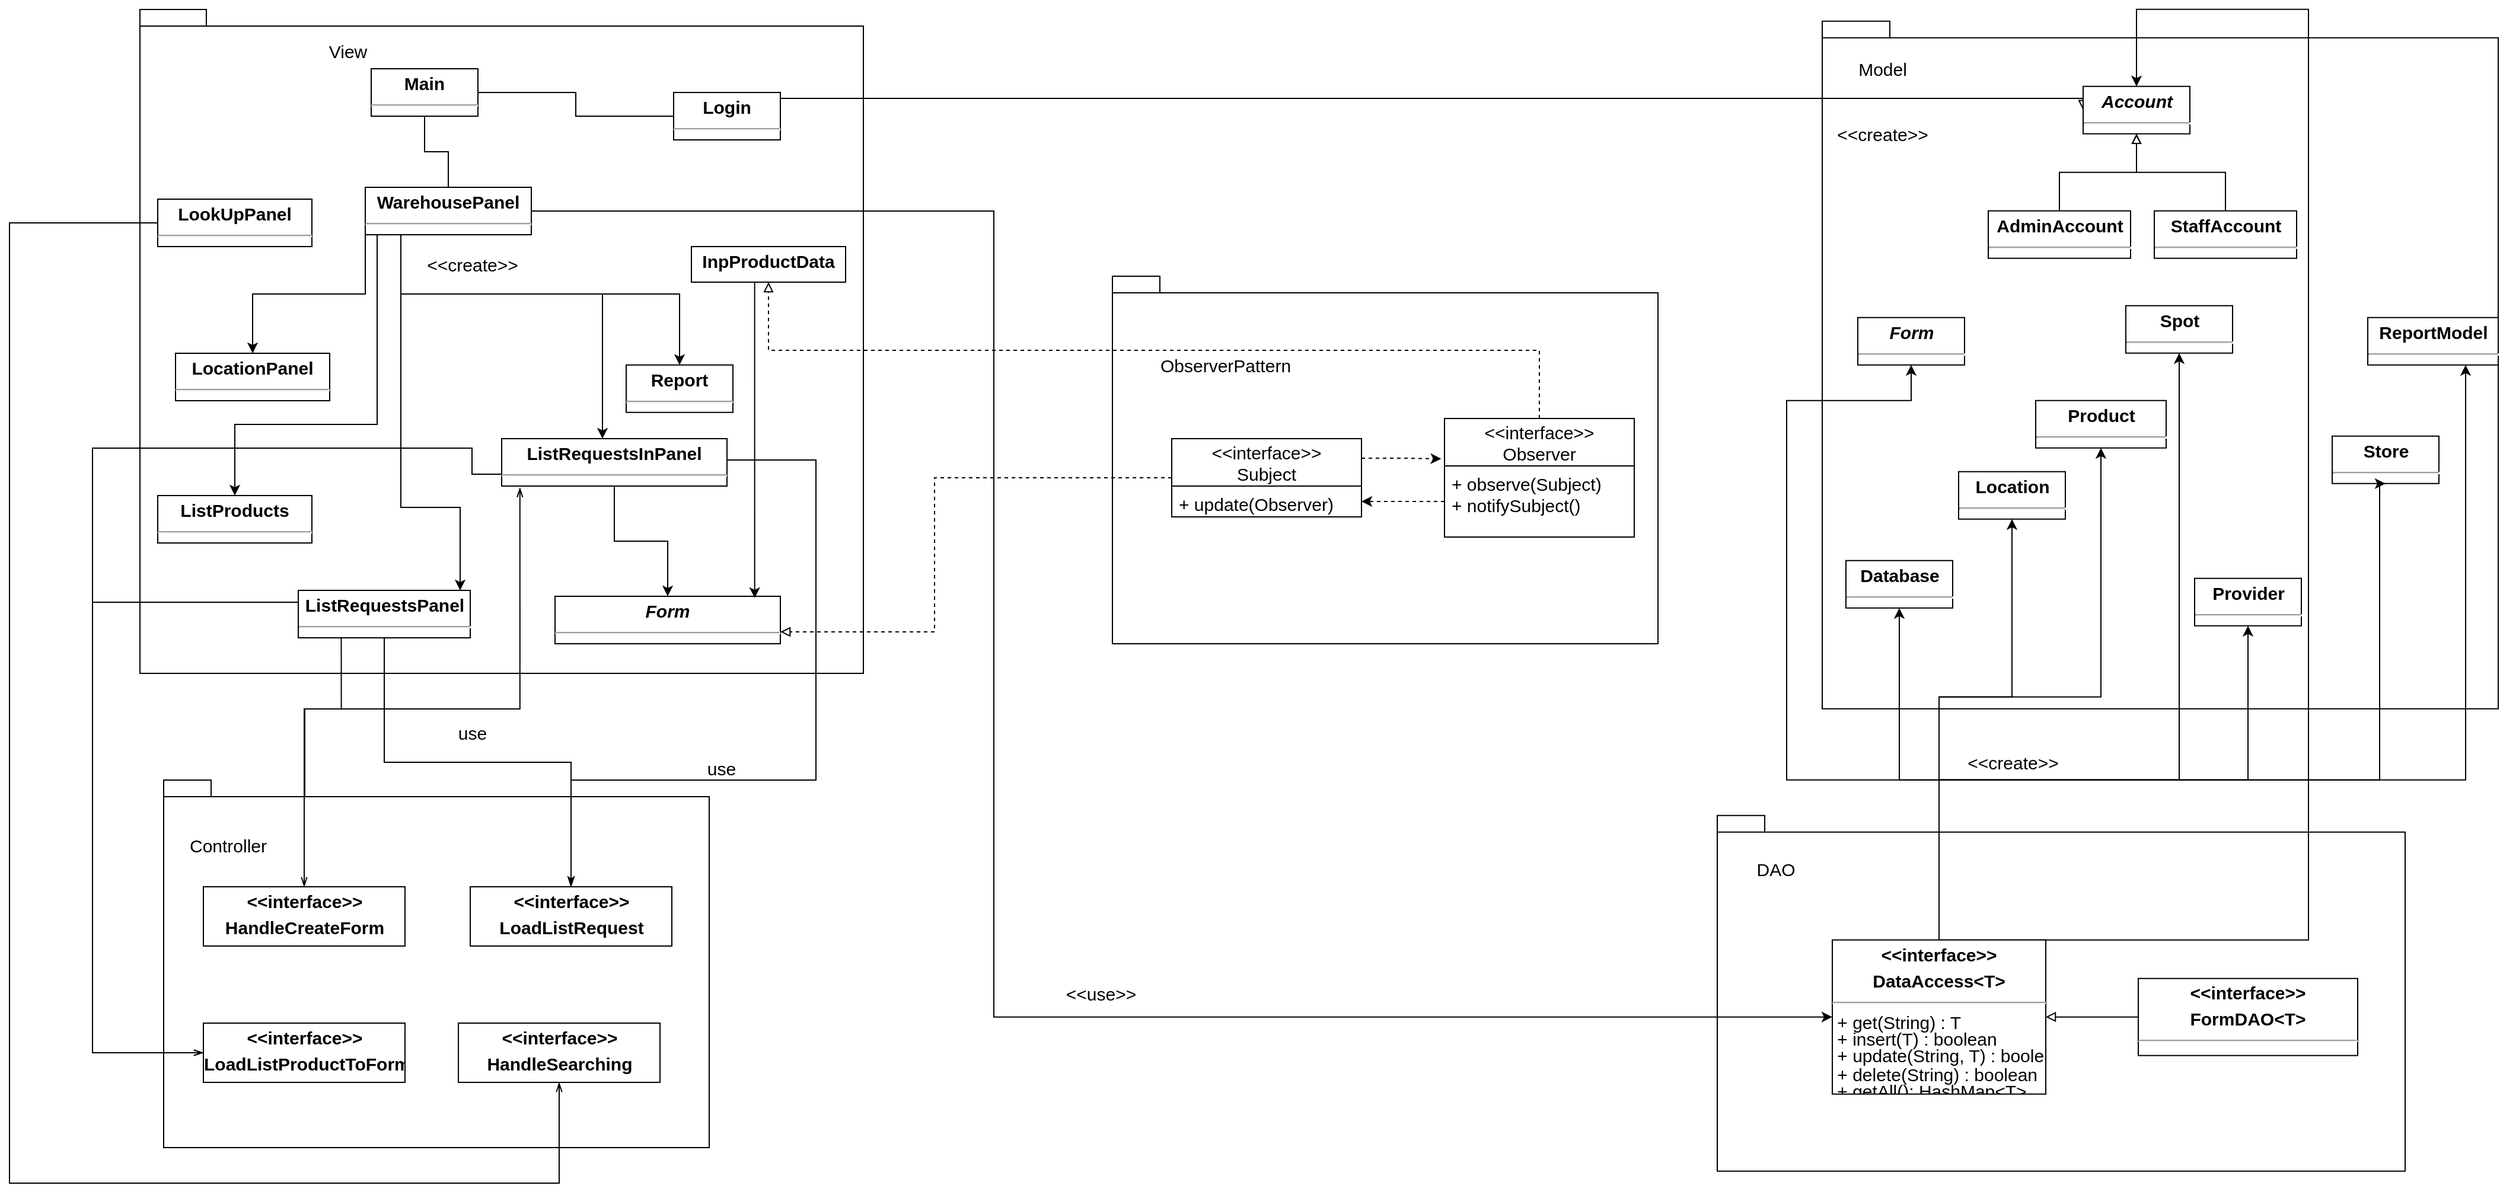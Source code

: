 <mxfile version="20.8.15" type="device"><diagram id="4yh2CBGW9iZ707XemKcv" name="Trang-1"><mxGraphModel dx="1958" dy="1150" grid="1" gridSize="10" guides="1" tooltips="1" connect="1" arrows="1" fold="1" page="1" pageScale="1" pageWidth="827" pageHeight="1169" math="0" shadow="0"><root><mxCell id="0"/><mxCell id="1" parent="0"/><mxCell id="FlN1e5qlENXoqxYJ_iWb-1" value="" style="shape=folder;fontStyle=1;spacingTop=10;tabWidth=40;tabHeight=14;tabPosition=left;html=1;strokeWidth=1;fontSize=15;" parent="1" vertex="1"><mxGeometry x="270" y="130" width="610" height="560" as="geometry"/></mxCell><mxCell id="FlN1e5qlENXoqxYJ_iWb-2" value="View" style="text;html=1;align=center;verticalAlign=middle;resizable=0;points=[];autosize=1;strokeColor=none;fillColor=none;strokeWidth=1;fontSize=15;" parent="1" vertex="1"><mxGeometry x="415" y="150" width="60" height="30" as="geometry"/></mxCell><mxCell id="FlN1e5qlENXoqxYJ_iWb-41" style="edgeStyle=orthogonalEdgeStyle;rounded=0;orthogonalLoop=1;jettySize=auto;html=1;exitX=0.5;exitY=1;exitDx=0;exitDy=0;startArrow=none;startFill=0;endArrow=none;endFill=0;strokeWidth=1;fontSize=15;" parent="1" source="FlN1e5qlENXoqxYJ_iWb-5" target="FlN1e5qlENXoqxYJ_iWb-7" edge="1"><mxGeometry relative="1" as="geometry"/></mxCell><mxCell id="FlN1e5qlENXoqxYJ_iWb-42" style="edgeStyle=orthogonalEdgeStyle;rounded=0;orthogonalLoop=1;jettySize=auto;html=1;exitX=1;exitY=0.5;exitDx=0;exitDy=0;entryX=0;entryY=0.5;entryDx=0;entryDy=0;startArrow=none;startFill=0;endArrow=none;endFill=0;strokeWidth=1;fontSize=15;" parent="1" source="FlN1e5qlENXoqxYJ_iWb-5" target="FlN1e5qlENXoqxYJ_iWb-8" edge="1"><mxGeometry relative="1" as="geometry"/></mxCell><mxCell id="FlN1e5qlENXoqxYJ_iWb-5" value="&lt;p style=&quot;margin: 4px 0px 0px; text-align: center; font-size: 15px;&quot;&gt;&lt;b style=&quot;font-size: 15px;&quot;&gt;Main&lt;/b&gt;&lt;/p&gt;&lt;hr style=&quot;font-size: 15px;&quot;&gt;&lt;div style=&quot;height: 2px; font-size: 15px;&quot;&gt;&lt;/div&gt;" style="verticalAlign=top;align=left;overflow=fill;fontSize=15;fontFamily=Helvetica;html=1;strokeWidth=1;" parent="1" vertex="1"><mxGeometry x="465" y="180" width="90" height="40" as="geometry"/></mxCell><mxCell id="FlN1e5qlENXoqxYJ_iWb-6" value="&lt;p style=&quot;margin: 4px 0px 0px; text-align: center; font-size: 15px;&quot;&gt;&lt;b style=&quot;font-size: 15px;&quot;&gt;Report&lt;/b&gt;&lt;/p&gt;&lt;hr style=&quot;font-size: 15px;&quot;&gt;&lt;div style=&quot;height: 2px; font-size: 15px;&quot;&gt;&lt;/div&gt;" style="verticalAlign=top;align=left;overflow=fill;fontSize=15;fontFamily=Helvetica;html=1;strokeWidth=1;" parent="1" vertex="1"><mxGeometry x="680" y="429.86" width="90" height="40" as="geometry"/></mxCell><mxCell id="FlN1e5qlENXoqxYJ_iWb-45" style="edgeStyle=orthogonalEdgeStyle;rounded=0;orthogonalLoop=1;jettySize=auto;html=1;exitX=0.5;exitY=1;exitDx=0;exitDy=0;startArrow=none;startFill=0;endArrow=classic;endFill=1;strokeWidth=1;fontSize=15;" parent="1" source="FlN1e5qlENXoqxYJ_iWb-7" target="FlN1e5qlENXoqxYJ_iWb-10" edge="1"><mxGeometry relative="1" as="geometry"><Array as="points"><mxPoint x="490" y="320"/><mxPoint x="490" y="550"/><mxPoint x="540" y="550"/></Array></mxGeometry></mxCell><mxCell id="FlN1e5qlENXoqxYJ_iWb-46" style="edgeStyle=orthogonalEdgeStyle;rounded=0;orthogonalLoop=1;jettySize=auto;html=1;exitX=0.5;exitY=1;exitDx=0;exitDy=0;startArrow=none;startFill=0;endArrow=classic;endFill=1;entryX=0.5;entryY=0;entryDx=0;entryDy=0;strokeWidth=1;fontSize=15;" parent="1" source="FlN1e5qlENXoqxYJ_iWb-7" target="FlN1e5qlENXoqxYJ_iWb-44" edge="1"><mxGeometry relative="1" as="geometry"><Array as="points"><mxPoint x="470" y="320"/><mxPoint x="470" y="480"/><mxPoint x="350" y="480"/></Array></mxGeometry></mxCell><mxCell id="FlN1e5qlENXoqxYJ_iWb-47" style="edgeStyle=orthogonalEdgeStyle;rounded=0;orthogonalLoop=1;jettySize=auto;html=1;exitX=0.5;exitY=1;exitDx=0;exitDy=0;entryX=0.5;entryY=0;entryDx=0;entryDy=0;startArrow=none;startFill=0;endArrow=classic;endFill=1;strokeWidth=1;fontSize=15;" parent="1" source="FlN1e5qlENXoqxYJ_iWb-7" target="FlN1e5qlENXoqxYJ_iWb-6" edge="1"><mxGeometry relative="1" as="geometry"><Array as="points"><mxPoint x="490" y="320"/><mxPoint x="490" y="370"/><mxPoint x="725" y="370"/></Array></mxGeometry></mxCell><mxCell id="FlN1e5qlENXoqxYJ_iWb-49" style="edgeStyle=orthogonalEdgeStyle;rounded=0;orthogonalLoop=1;jettySize=auto;html=1;exitX=0.5;exitY=1;exitDx=0;exitDy=0;startArrow=none;startFill=0;endArrow=classic;endFill=1;strokeWidth=1;fontSize=15;" parent="1" source="FlN1e5qlENXoqxYJ_iWb-7" target="FlN1e5qlENXoqxYJ_iWb-9" edge="1"><mxGeometry relative="1" as="geometry"><Array as="points"><mxPoint x="490" y="320"/><mxPoint x="490" y="370"/><mxPoint x="660" y="370"/></Array></mxGeometry></mxCell><mxCell id="DyiAuWQyodKXA52DKs_R-19" style="edgeStyle=orthogonalEdgeStyle;rounded=0;orthogonalLoop=1;jettySize=auto;html=1;exitX=0;exitY=1;exitDx=0;exitDy=0;fontSize=15;" edge="1" parent="1" source="FlN1e5qlENXoqxYJ_iWb-7" target="FlN1e5qlENXoqxYJ_iWb-43"><mxGeometry relative="1" as="geometry"/></mxCell><mxCell id="FlN1e5qlENXoqxYJ_iWb-7" value="&lt;p style=&quot;margin: 4px 0px 0px; text-align: center; font-size: 15px;&quot;&gt;&lt;b style=&quot;font-size: 15px;&quot;&gt;WarehousePanel&lt;/b&gt;&lt;/p&gt;&lt;hr style=&quot;font-size: 15px;&quot;&gt;&lt;div style=&quot;height: 2px; font-size: 15px;&quot;&gt;&lt;/div&gt;" style="verticalAlign=top;align=left;overflow=fill;fontSize=15;fontFamily=Helvetica;html=1;strokeWidth=1;" parent="1" vertex="1"><mxGeometry x="460" y="280" width="140" height="40" as="geometry"/></mxCell><mxCell id="FlN1e5qlENXoqxYJ_iWb-8" value="&lt;p style=&quot;margin: 4px 0px 0px; text-align: center; font-size: 15px;&quot;&gt;&lt;b style=&quot;font-size: 15px;&quot;&gt;Login&lt;/b&gt;&lt;/p&gt;&lt;hr style=&quot;font-size: 15px;&quot;&gt;&lt;div style=&quot;height: 2px; font-size: 15px;&quot;&gt;&lt;/div&gt;" style="verticalAlign=top;align=left;overflow=fill;fontSize=15;fontFamily=Helvetica;html=1;strokeWidth=1;" parent="1" vertex="1"><mxGeometry x="720" y="200" width="90" height="40" as="geometry"/></mxCell><mxCell id="DyiAuWQyodKXA52DKs_R-15" style="edgeStyle=orthogonalEdgeStyle;rounded=0;orthogonalLoop=1;jettySize=auto;html=1;exitX=0.5;exitY=1;exitDx=0;exitDy=0;entryX=0.5;entryY=0;entryDx=0;entryDy=0;fontSize=15;" edge="1" parent="1" source="FlN1e5qlENXoqxYJ_iWb-9" target="DyiAuWQyodKXA52DKs_R-13"><mxGeometry relative="1" as="geometry"/></mxCell><mxCell id="DyiAuWQyodKXA52DKs_R-45" style="edgeStyle=orthogonalEdgeStyle;rounded=0;orthogonalLoop=1;jettySize=auto;html=1;exitX=0.081;exitY=1.033;exitDx=0;exitDy=0;fontSize=15;startArrow=openThin;startFill=0;endArrow=none;endFill=0;exitPerimeter=0;" edge="1" parent="1" source="FlN1e5qlENXoqxYJ_iWb-9" target="FlN1e5qlENXoqxYJ_iWb-95"><mxGeometry relative="1" as="geometry"><Array as="points"><mxPoint x="590" y="720"/><mxPoint x="409" y="720"/></Array></mxGeometry></mxCell><mxCell id="FlN1e5qlENXoqxYJ_iWb-9" value="&lt;p style=&quot;margin: 4px 0px 0px; text-align: center; font-size: 15px;&quot;&gt;&lt;b style=&quot;font-size: 15px;&quot;&gt;ListRequestsInPanel&lt;/b&gt;&lt;/p&gt;&lt;hr style=&quot;font-size: 15px;&quot;&gt;&lt;div style=&quot;height: 2px; font-size: 15px;&quot;&gt;&lt;/div&gt;" style="verticalAlign=top;align=left;overflow=fill;fontSize=15;fontFamily=Helvetica;html=1;strokeWidth=1;" parent="1" vertex="1"><mxGeometry x="575" y="492" width="190" height="40" as="geometry"/></mxCell><mxCell id="FlN1e5qlENXoqxYJ_iWb-10" value="&lt;p style=&quot;margin: 4px 0px 0px; text-align: center; font-size: 15px;&quot;&gt;&lt;b style=&quot;font-size: 15px;&quot;&gt;ListRequestsPanel&lt;/b&gt;&lt;/p&gt;&lt;hr style=&quot;font-size: 15px;&quot;&gt;&lt;div style=&quot;height: 2px; font-size: 15px;&quot;&gt;&lt;/div&gt;" style="verticalAlign=top;align=left;overflow=fill;fontSize=15;fontFamily=Helvetica;html=1;strokeWidth=1;" parent="1" vertex="1"><mxGeometry x="403.5" y="620" width="145" height="40" as="geometry"/></mxCell><mxCell id="FlN1e5qlENXoqxYJ_iWb-11" value="" style="shape=folder;fontStyle=1;spacingTop=10;tabWidth=40;tabHeight=14;tabPosition=left;html=1;strokeWidth=1;fontSize=15;" parent="1" vertex="1"><mxGeometry x="1688.5" y="139.86" width="570" height="580" as="geometry"/></mxCell><mxCell id="FlN1e5qlENXoqxYJ_iWb-12" value="Model" style="text;html=1;align=center;verticalAlign=middle;resizable=0;points=[];autosize=1;strokeColor=none;fillColor=none;strokeWidth=1;fontSize=15;" parent="1" vertex="1"><mxGeometry x="1708.5" y="164.86" width="60" height="30" as="geometry"/></mxCell><mxCell id="FlN1e5qlENXoqxYJ_iWb-93" style="edgeStyle=orthogonalEdgeStyle;rounded=0;orthogonalLoop=1;jettySize=auto;html=1;exitX=0;exitY=0.5;exitDx=0;exitDy=0;fontSize=15;startArrow=block;startFill=0;endArrow=none;endFill=0;strokeWidth=1;" parent="1" source="FlN1e5qlENXoqxYJ_iWb-13" target="FlN1e5qlENXoqxYJ_iWb-8" edge="1"><mxGeometry relative="1" as="geometry"><Array as="points"><mxPoint x="1040" y="205"/><mxPoint x="1040" y="205"/></Array><mxPoint x="1020" y="230" as="targetPoint"/></mxGeometry></mxCell><mxCell id="FlN1e5qlENXoqxYJ_iWb-13" value="&lt;p style=&quot;margin: 4px 0px 0px; text-align: center; font-size: 15px;&quot;&gt;&lt;b style=&quot;font-size: 15px;&quot;&gt;&lt;i style=&quot;font-size: 15px;&quot;&gt;Account&lt;/i&gt;&lt;/b&gt;&lt;/p&gt;&lt;hr style=&quot;font-size: 15px;&quot;&gt;&lt;div style=&quot;height: 2px; font-size: 15px;&quot;&gt;&lt;/div&gt;" style="verticalAlign=top;align=left;overflow=fill;fontSize=15;fontFamily=Helvetica;html=1;strokeWidth=1;" parent="1" vertex="1"><mxGeometry x="1908.5" y="194.86" width="90" height="40" as="geometry"/></mxCell><mxCell id="FlN1e5qlENXoqxYJ_iWb-37" style="edgeStyle=orthogonalEdgeStyle;rounded=0;orthogonalLoop=1;jettySize=auto;html=1;exitX=0.5;exitY=0;exitDx=0;exitDy=0;entryX=0.5;entryY=1;entryDx=0;entryDy=0;startArrow=none;startFill=0;endArrow=block;endFill=0;strokeWidth=1;fontSize=15;" parent="1" source="FlN1e5qlENXoqxYJ_iWb-14" target="FlN1e5qlENXoqxYJ_iWb-13" edge="1"><mxGeometry relative="1" as="geometry"/></mxCell><mxCell id="FlN1e5qlENXoqxYJ_iWb-14" value="&lt;p style=&quot;margin: 4px 0px 0px; text-align: center; font-size: 15px;&quot;&gt;&lt;b style=&quot;font-size: 15px;&quot;&gt;AdminAccount&lt;/b&gt;&lt;/p&gt;&lt;hr style=&quot;font-size: 15px;&quot;&gt;&lt;div style=&quot;height: 2px; font-size: 15px;&quot;&gt;&lt;/div&gt;" style="verticalAlign=top;align=left;overflow=fill;fontSize=15;fontFamily=Helvetica;html=1;strokeWidth=1;" parent="1" vertex="1"><mxGeometry x="1828.5" y="299.86" width="120" height="40" as="geometry"/></mxCell><mxCell id="FlN1e5qlENXoqxYJ_iWb-40" style="edgeStyle=orthogonalEdgeStyle;rounded=0;orthogonalLoop=1;jettySize=auto;html=1;exitX=0.5;exitY=0;exitDx=0;exitDy=0;startArrow=none;startFill=0;endArrow=block;endFill=0;strokeWidth=1;fontSize=15;" parent="1" source="FlN1e5qlENXoqxYJ_iWb-16" target="FlN1e5qlENXoqxYJ_iWb-13" edge="1"><mxGeometry relative="1" as="geometry"/></mxCell><mxCell id="FlN1e5qlENXoqxYJ_iWb-16" value="&lt;p style=&quot;margin: 4px 0px 0px; text-align: center; font-size: 15px;&quot;&gt;&lt;b style=&quot;font-size: 15px;&quot;&gt;StaffAccount&lt;/b&gt;&lt;/p&gt;&lt;hr style=&quot;font-size: 15px;&quot;&gt;&lt;div style=&quot;height: 2px; font-size: 15px;&quot;&gt;&lt;/div&gt;" style="verticalAlign=top;align=left;overflow=fill;fontSize=15;fontFamily=Helvetica;html=1;strokeWidth=1;" parent="1" vertex="1"><mxGeometry x="1968.5" y="299.86" width="120" height="40" as="geometry"/></mxCell><mxCell id="FlN1e5qlENXoqxYJ_iWb-17" value="&lt;p style=&quot;margin: 4px 0px 0px; text-align: center; font-size: 15px;&quot;&gt;&lt;b style=&quot;font-size: 15px;&quot;&gt;&lt;i style=&quot;font-size: 15px;&quot;&gt;Form&lt;/i&gt;&lt;/b&gt;&lt;/p&gt;&lt;hr style=&quot;font-size: 15px;&quot;&gt;&lt;div style=&quot;height: 2px; font-size: 15px;&quot;&gt;&lt;/div&gt;" style="verticalAlign=top;align=left;overflow=fill;fontSize=15;fontFamily=Helvetica;html=1;strokeWidth=1;" parent="1" vertex="1"><mxGeometry x="1718.5" y="389.86" width="90" height="40" as="geometry"/></mxCell><mxCell id="FlN1e5qlENXoqxYJ_iWb-22" value="&lt;p style=&quot;margin: 4px 0px 0px; text-align: center; font-size: 15px;&quot;&gt;&lt;b style=&quot;font-size: 15px;&quot;&gt;Product&lt;/b&gt;&lt;/p&gt;&lt;hr style=&quot;font-size: 15px;&quot;&gt;&lt;div style=&quot;height: 2px; font-size: 15px;&quot;&gt;&lt;/div&gt;" style="verticalAlign=top;align=left;overflow=fill;fontSize=15;fontFamily=Helvetica;html=1;strokeWidth=1;" parent="1" vertex="1"><mxGeometry x="1868.5" y="459.86" width="110" height="40" as="geometry"/></mxCell><mxCell id="FlN1e5qlENXoqxYJ_iWb-23" value="&lt;p style=&quot;margin: 4px 0px 0px; text-align: center; font-size: 15px;&quot;&gt;&lt;b style=&quot;font-size: 15px;&quot;&gt;Spot&lt;/b&gt;&lt;/p&gt;&lt;hr style=&quot;font-size: 15px;&quot;&gt;&lt;div style=&quot;height: 2px; font-size: 15px;&quot;&gt;&lt;/div&gt;" style="verticalAlign=top;align=left;overflow=fill;fontSize=15;fontFamily=Helvetica;html=1;strokeWidth=1;" parent="1" vertex="1"><mxGeometry x="1944.5" y="379.86" width="90" height="40" as="geometry"/></mxCell><mxCell id="FlN1e5qlENXoqxYJ_iWb-26" value="&lt;p style=&quot;margin: 4px 0px 0px; text-align: center; font-size: 15px;&quot;&gt;&lt;b style=&quot;font-size: 15px;&quot;&gt;Location&lt;/b&gt;&lt;/p&gt;&lt;hr style=&quot;font-size: 15px;&quot;&gt;&lt;div style=&quot;height: 2px; font-size: 15px;&quot;&gt;&lt;/div&gt;" style="verticalAlign=top;align=left;overflow=fill;fontSize=15;fontFamily=Helvetica;html=1;strokeWidth=1;" parent="1" vertex="1"><mxGeometry x="1803.5" y="519.86" width="90" height="40" as="geometry"/></mxCell><mxCell id="FlN1e5qlENXoqxYJ_iWb-27" value="&lt;p style=&quot;margin: 4px 0px 0px; text-align: center; font-size: 15px;&quot;&gt;&lt;b style=&quot;font-size: 15px;&quot;&gt;Database&lt;/b&gt;&lt;/p&gt;&lt;hr style=&quot;font-size: 15px;&quot;&gt;&lt;div style=&quot;height: 2px; font-size: 15px;&quot;&gt;&lt;/div&gt;" style="verticalAlign=top;align=left;overflow=fill;fontSize=15;fontFamily=Helvetica;html=1;strokeWidth=1;" parent="1" vertex="1"><mxGeometry x="1708.5" y="594.86" width="90" height="40" as="geometry"/></mxCell><mxCell id="FlN1e5qlENXoqxYJ_iWb-28" value="&lt;p style=&quot;margin: 4px 0px 0px; text-align: center; font-size: 15px;&quot;&gt;&lt;b style=&quot;font-size: 15px;&quot;&gt;Provider&lt;/b&gt;&lt;/p&gt;&lt;hr style=&quot;font-size: 15px;&quot;&gt;&lt;div style=&quot;height: 2px; font-size: 15px;&quot;&gt;&lt;/div&gt;" style="verticalAlign=top;align=left;overflow=fill;fontSize=15;fontFamily=Helvetica;html=1;strokeWidth=1;" parent="1" vertex="1"><mxGeometry x="2002.5" y="609.86" width="90" height="40" as="geometry"/></mxCell><mxCell id="FlN1e5qlENXoqxYJ_iWb-29" value="&lt;p style=&quot;margin: 4px 0px 0px; text-align: center; font-size: 15px;&quot;&gt;&lt;b style=&quot;font-size: 15px;&quot;&gt;ReportModel&lt;/b&gt;&lt;/p&gt;&lt;hr style=&quot;font-size: 15px;&quot;&gt;&lt;div style=&quot;height: 2px; font-size: 15px;&quot;&gt;&lt;/div&gt;" style="verticalAlign=top;align=left;overflow=fill;fontSize=15;fontFamily=Helvetica;html=1;strokeWidth=1;" parent="1" vertex="1"><mxGeometry x="2148.5" y="389.86" width="110" height="40" as="geometry"/></mxCell><mxCell id="FlN1e5qlENXoqxYJ_iWb-30" value="&lt;p style=&quot;margin: 4px 0px 0px; text-align: center; font-size: 15px;&quot;&gt;&lt;b style=&quot;font-size: 15px;&quot;&gt;Store&lt;/b&gt;&lt;/p&gt;&lt;hr style=&quot;font-size: 15px;&quot;&gt;&lt;div style=&quot;height: 2px; font-size: 15px;&quot;&gt;&lt;/div&gt;" style="verticalAlign=top;align=left;overflow=fill;fontSize=15;fontFamily=Helvetica;html=1;strokeWidth=1;" parent="1" vertex="1"><mxGeometry x="2118.5" y="489.86" width="90" height="40" as="geometry"/></mxCell><mxCell id="FlN1e5qlENXoqxYJ_iWb-43" value="&lt;p style=&quot;margin: 4px 0px 0px; text-align: center; font-size: 15px;&quot;&gt;&lt;b style=&quot;font-size: 15px;&quot;&gt;LocationPanel&lt;/b&gt;&lt;/p&gt;&lt;hr style=&quot;font-size: 15px;&quot;&gt;&lt;div style=&quot;height: 2px; font-size: 15px;&quot;&gt;&lt;/div&gt;" style="verticalAlign=top;align=left;overflow=fill;fontSize=15;fontFamily=Helvetica;html=1;strokeWidth=1;" parent="1" vertex="1"><mxGeometry x="300" y="420" width="130" height="40" as="geometry"/></mxCell><mxCell id="FlN1e5qlENXoqxYJ_iWb-51" value="" style="shape=folder;fontStyle=1;spacingTop=10;tabWidth=40;tabHeight=14;tabPosition=left;html=1;strokeWidth=1;fontSize=15;" parent="1" vertex="1"><mxGeometry x="1600" y="809.86" width="580" height="300" as="geometry"/></mxCell><mxCell id="FlN1e5qlENXoqxYJ_iWb-44" value="&lt;p style=&quot;margin: 4px 0px 0px; text-align: center; font-size: 15px;&quot;&gt;&lt;b style=&quot;font-size: 15px;&quot;&gt;ListProducts&lt;/b&gt;&lt;/p&gt;&lt;hr style=&quot;font-size: 15px;&quot;&gt;&lt;div style=&quot;height: 2px; font-size: 15px;&quot;&gt;&lt;/div&gt;" style="verticalAlign=top;align=left;overflow=fill;fontSize=15;fontFamily=Helvetica;html=1;strokeWidth=1;" parent="1" vertex="1"><mxGeometry x="285" y="540" width="130" height="40" as="geometry"/></mxCell><mxCell id="FlN1e5qlENXoqxYJ_iWb-52" value="DAO" style="text;html=1;align=center;verticalAlign=middle;resizable=0;points=[];autosize=1;strokeColor=none;fillColor=none;strokeWidth=1;fontSize=15;" parent="1" vertex="1"><mxGeometry x="1618.5" y="839.86" width="60" height="30" as="geometry"/></mxCell><mxCell id="FlN1e5qlENXoqxYJ_iWb-56" style="edgeStyle=orthogonalEdgeStyle;rounded=0;orthogonalLoop=1;jettySize=auto;html=1;exitX=0.5;exitY=0;exitDx=0;exitDy=0;startArrow=none;startFill=0;endArrow=block;endFill=0;" parent="1" edge="1"><mxGeometry relative="1" as="geometry"><mxPoint x="1405.0" y="230" as="targetPoint"/></mxGeometry></mxCell><mxCell id="DyiAuWQyodKXA52DKs_R-2" style="edgeStyle=orthogonalEdgeStyle;rounded=0;orthogonalLoop=1;jettySize=auto;html=1;exitX=0.5;exitY=0;exitDx=0;exitDy=0;entryX=0.5;entryY=1;entryDx=0;entryDy=0;fontSize=15;" edge="1" parent="1" source="FlN1e5qlENXoqxYJ_iWb-65" target="FlN1e5qlENXoqxYJ_iWb-27"><mxGeometry relative="1" as="geometry"><Array as="points"><mxPoint x="1787.5" y="779.86"/><mxPoint x="1753.5" y="779.86"/></Array></mxGeometry></mxCell><mxCell id="DyiAuWQyodKXA52DKs_R-3" style="edgeStyle=orthogonalEdgeStyle;rounded=0;orthogonalLoop=1;jettySize=auto;html=1;exitX=0.5;exitY=0;exitDx=0;exitDy=0;entryX=0.5;entryY=1;entryDx=0;entryDy=0;fontSize=15;" edge="1" parent="1" source="FlN1e5qlENXoqxYJ_iWb-65" target="FlN1e5qlENXoqxYJ_iWb-28"><mxGeometry relative="1" as="geometry"><Array as="points"><mxPoint x="1787.5" y="779.86"/><mxPoint x="2047.5" y="779.86"/></Array></mxGeometry></mxCell><mxCell id="DyiAuWQyodKXA52DKs_R-4" style="edgeStyle=orthogonalEdgeStyle;rounded=0;orthogonalLoop=1;jettySize=auto;html=1;exitX=0.5;exitY=0;exitDx=0;exitDy=0;entryX=0.5;entryY=1;entryDx=0;entryDy=0;fontSize=15;" edge="1" parent="1" source="FlN1e5qlENXoqxYJ_iWb-65" target="FlN1e5qlENXoqxYJ_iWb-22"><mxGeometry relative="1" as="geometry"><Array as="points"><mxPoint x="1787.5" y="709.86"/><mxPoint x="1923.5" y="709.86"/></Array></mxGeometry></mxCell><mxCell id="DyiAuWQyodKXA52DKs_R-6" style="edgeStyle=orthogonalEdgeStyle;rounded=0;orthogonalLoop=1;jettySize=auto;html=1;exitX=0.5;exitY=0;exitDx=0;exitDy=0;entryX=0.5;entryY=1;entryDx=0;entryDy=0;fontSize=15;" edge="1" parent="1" source="FlN1e5qlENXoqxYJ_iWb-65" target="FlN1e5qlENXoqxYJ_iWb-26"><mxGeometry relative="1" as="geometry"><Array as="points"><mxPoint x="1787.5" y="709.86"/><mxPoint x="1848.5" y="709.86"/></Array></mxGeometry></mxCell><mxCell id="DyiAuWQyodKXA52DKs_R-7" style="edgeStyle=orthogonalEdgeStyle;rounded=0;orthogonalLoop=1;jettySize=auto;html=1;exitX=0.5;exitY=0;exitDx=0;exitDy=0;entryX=0.5;entryY=1;entryDx=0;entryDy=0;fontSize=15;" edge="1" parent="1" source="FlN1e5qlENXoqxYJ_iWb-65" target="FlN1e5qlENXoqxYJ_iWb-17"><mxGeometry relative="1" as="geometry"><Array as="points"><mxPoint x="1787.5" y="779.86"/><mxPoint x="1658.5" y="779.86"/><mxPoint x="1658.5" y="459.86"/><mxPoint x="1763.5" y="459.86"/></Array></mxGeometry></mxCell><mxCell id="DyiAuWQyodKXA52DKs_R-8" style="edgeStyle=orthogonalEdgeStyle;rounded=0;orthogonalLoop=1;jettySize=auto;html=1;exitX=0.5;exitY=0;exitDx=0;exitDy=0;entryX=0.5;entryY=1;entryDx=0;entryDy=0;fontSize=15;" edge="1" parent="1" source="FlN1e5qlENXoqxYJ_iWb-65" target="FlN1e5qlENXoqxYJ_iWb-30"><mxGeometry relative="1" as="geometry"><Array as="points"><mxPoint x="1787.5" y="779.86"/><mxPoint x="2158.5" y="779.86"/><mxPoint x="2158.5" y="529.86"/></Array></mxGeometry></mxCell><mxCell id="DyiAuWQyodKXA52DKs_R-9" style="edgeStyle=orthogonalEdgeStyle;rounded=0;orthogonalLoop=1;jettySize=auto;html=1;exitX=0.5;exitY=0;exitDx=0;exitDy=0;entryX=0.5;entryY=1;entryDx=0;entryDy=0;fontSize=15;" edge="1" parent="1" source="FlN1e5qlENXoqxYJ_iWb-65" target="FlN1e5qlENXoqxYJ_iWb-23"><mxGeometry relative="1" as="geometry"><Array as="points"><mxPoint x="1787.5" y="779.86"/><mxPoint x="1989.5" y="779.86"/></Array></mxGeometry></mxCell><mxCell id="DyiAuWQyodKXA52DKs_R-10" style="edgeStyle=orthogonalEdgeStyle;rounded=0;orthogonalLoop=1;jettySize=auto;html=1;exitX=0.5;exitY=0;exitDx=0;exitDy=0;entryX=0.75;entryY=1;entryDx=0;entryDy=0;fontSize=15;" edge="1" parent="1" source="FlN1e5qlENXoqxYJ_iWb-65" target="FlN1e5qlENXoqxYJ_iWb-29"><mxGeometry relative="1" as="geometry"><Array as="points"><mxPoint x="1787.5" y="779.86"/><mxPoint x="2231.5" y="779.86"/></Array></mxGeometry></mxCell><mxCell id="DyiAuWQyodKXA52DKs_R-11" style="edgeStyle=orthogonalEdgeStyle;rounded=0;orthogonalLoop=1;jettySize=auto;html=1;exitX=0.5;exitY=0;exitDx=0;exitDy=0;entryX=0.5;entryY=0;entryDx=0;entryDy=0;fontSize=15;" edge="1" parent="1" source="FlN1e5qlENXoqxYJ_iWb-65" target="FlN1e5qlENXoqxYJ_iWb-13"><mxGeometry relative="1" as="geometry"><Array as="points"><mxPoint x="2098.5" y="914.86"/><mxPoint x="2098.5" y="129.86"/><mxPoint x="1953.5" y="129.86"/></Array></mxGeometry></mxCell><mxCell id="DyiAuWQyodKXA52DKs_R-56" style="edgeStyle=orthogonalEdgeStyle;rounded=0;orthogonalLoop=1;jettySize=auto;html=1;exitX=0;exitY=0.5;exitDx=0;exitDy=0;entryX=1;entryY=0.5;entryDx=0;entryDy=0;fontSize=15;startArrow=classic;startFill=1;endArrow=none;endFill=0;" edge="1" parent="1" source="FlN1e5qlENXoqxYJ_iWb-65" target="FlN1e5qlENXoqxYJ_iWb-7"><mxGeometry relative="1" as="geometry"><Array as="points"><mxPoint x="990" y="980"/><mxPoint x="990" y="300"/></Array></mxGeometry></mxCell><mxCell id="FlN1e5qlENXoqxYJ_iWb-65" value="&lt;p style=&quot;margin: 4px 0px 0px; text-align: center; font-size: 15px;&quot;&gt;&lt;b style=&quot;font-size: 15px;&quot;&gt;&amp;lt;&amp;lt;interface&amp;gt;&amp;gt;&lt;/b&gt;&lt;/p&gt;&lt;p style=&quot;margin: 4px 0px 0px; text-align: center; font-size: 15px;&quot;&gt;&lt;b style=&quot;font-size: 15px;&quot;&gt;DataAccess&amp;lt;T&amp;gt;&lt;/b&gt;&lt;/p&gt;&lt;hr style=&quot;font-size: 15px;&quot;&gt;&lt;div style=&quot;height: 2px; font-size: 15px;&quot;&gt;&amp;nbsp;+ get(String) : T&lt;/div&gt;&lt;div style=&quot;height: 2px; font-size: 15px;&quot;&gt;&lt;br style=&quot;font-size: 15px;&quot;&gt;&lt;/div&gt;&lt;div style=&quot;height: 2px; font-size: 15px;&quot;&gt;&lt;br style=&quot;font-size: 15px;&quot;&gt;&lt;/div&gt;&lt;div style=&quot;height: 2px; font-size: 15px;&quot;&gt;&lt;br style=&quot;font-size: 15px;&quot;&gt;&lt;/div&gt;&lt;div style=&quot;height: 2px; font-size: 15px;&quot;&gt;&lt;br style=&quot;font-size: 15px;&quot;&gt;&lt;/div&gt;&lt;div style=&quot;height: 2px; font-size: 15px;&quot;&gt;&lt;br style=&quot;font-size: 15px;&quot;&gt;&lt;/div&gt;&lt;div style=&quot;height: 2px; font-size: 15px;&quot;&gt;&amp;nbsp;&lt;/div&gt;&lt;div style=&quot;height: 2px; font-size: 15px;&quot;&gt;&amp;nbsp;+ insert(T) : boolean&lt;/div&gt;&lt;div style=&quot;height: 2px; font-size: 15px;&quot;&gt;&lt;br style=&quot;font-size: 15px;&quot;&gt;&lt;/div&gt;&lt;div style=&quot;height: 2px; font-size: 15px;&quot;&gt;&lt;br style=&quot;font-size: 15px;&quot;&gt;&lt;/div&gt;&lt;div style=&quot;height: 2px; font-size: 15px;&quot;&gt;&lt;br style=&quot;font-size: 15px;&quot;&gt;&lt;/div&gt;&lt;div style=&quot;height: 2px; font-size: 15px;&quot;&gt;&lt;br style=&quot;font-size: 15px;&quot;&gt;&lt;/div&gt;&lt;div style=&quot;height: 2px; font-size: 15px;&quot;&gt;&lt;br style=&quot;font-size: 15px;&quot;&gt;&lt;/div&gt;&lt;div style=&quot;height: 2px; font-size: 15px;&quot;&gt;&lt;br style=&quot;font-size: 15px;&quot;&gt;&lt;/div&gt;&lt;div style=&quot;height: 2px; font-size: 15px;&quot;&gt;&amp;nbsp;+ update(String, T) : boolean&lt;/div&gt;&lt;div style=&quot;height: 2px; font-size: 15px;&quot;&gt;&lt;br style=&quot;font-size: 15px;&quot;&gt;&lt;/div&gt;&lt;div style=&quot;height: 2px; font-size: 15px;&quot;&gt;&lt;br style=&quot;font-size: 15px;&quot;&gt;&lt;/div&gt;&lt;div style=&quot;height: 2px; font-size: 15px;&quot;&gt;&lt;br style=&quot;font-size: 15px;&quot;&gt;&lt;/div&gt;&lt;div style=&quot;height: 2px; font-size: 15px;&quot;&gt;&lt;br style=&quot;font-size: 15px;&quot;&gt;&lt;/div&gt;&lt;div style=&quot;height: 2px; font-size: 15px;&quot;&gt;&lt;br style=&quot;font-size: 15px;&quot;&gt;&lt;/div&gt;&lt;div style=&quot;height: 2px; font-size: 15px;&quot;&gt;&lt;br style=&quot;font-size: 15px;&quot;&gt;&lt;/div&gt;&lt;div style=&quot;height: 2px; font-size: 15px;&quot;&gt;&lt;br style=&quot;font-size: 15px;&quot;&gt;&lt;/div&gt;&lt;div style=&quot;height: 2px; font-size: 15px;&quot;&gt;&amp;nbsp;+ delete(String) : boolean&lt;/div&gt;&lt;div style=&quot;height: 2px; font-size: 15px;&quot;&gt;&lt;br style=&quot;font-size: 15px;&quot;&gt;&lt;/div&gt;&lt;div style=&quot;height: 2px; font-size: 15px;&quot;&gt;&lt;br style=&quot;font-size: 15px;&quot;&gt;&lt;/div&gt;&lt;div style=&quot;height: 2px; font-size: 15px;&quot;&gt;&lt;br style=&quot;font-size: 15px;&quot;&gt;&lt;/div&gt;&lt;div style=&quot;height: 2px; font-size: 15px;&quot;&gt;&lt;br style=&quot;font-size: 15px;&quot;&gt;&lt;/div&gt;&lt;div style=&quot;height: 2px; font-size: 15px;&quot;&gt;&lt;br style=&quot;font-size: 15px;&quot;&gt;&lt;/div&gt;&lt;div style=&quot;height: 2px; font-size: 15px;&quot;&gt;&lt;br style=&quot;font-size: 15px;&quot;&gt;&lt;/div&gt;&lt;div style=&quot;height: 2px; font-size: 15px;&quot;&gt;&amp;nbsp;+ getAll(): HashMap&amp;lt;T&amp;gt;&lt;/div&gt;" style="verticalAlign=top;align=left;overflow=fill;fontSize=15;fontFamily=Helvetica;html=1;strokeWidth=1;" parent="1" vertex="1"><mxGeometry x="1697" y="914.86" width="180" height="130" as="geometry"/></mxCell><mxCell id="FlN1e5qlENXoqxYJ_iWb-81" value="&lt;font style=&quot;font-size: 15px;&quot;&gt;&amp;lt;&amp;lt;create&amp;gt;&amp;gt;&lt;/font&gt;" style="text;html=1;align=center;verticalAlign=middle;resizable=0;points=[];autosize=1;strokeColor=none;fillColor=none;strokeWidth=1;fontSize=15;" parent="1" vertex="1"><mxGeometry x="1798.5" y="749.86" width="100" height="30" as="geometry"/></mxCell><mxCell id="FlN1e5qlENXoqxYJ_iWb-84" style="edgeStyle=orthogonalEdgeStyle;rounded=0;orthogonalLoop=1;jettySize=auto;html=1;exitX=0;exitY=0.5;exitDx=0;exitDy=0;startArrow=none;startFill=0;endArrow=block;endFill=0;strokeWidth=1;fontSize=15;" parent="1" source="FlN1e5qlENXoqxYJ_iWb-83" target="FlN1e5qlENXoqxYJ_iWb-65" edge="1"><mxGeometry relative="1" as="geometry"/></mxCell><mxCell id="FlN1e5qlENXoqxYJ_iWb-83" value="&lt;p style=&quot;margin: 4px 0px 0px; text-align: center; font-size: 15px;&quot;&gt;&lt;b style=&quot;font-size: 15px;&quot;&gt;&amp;lt;&amp;lt;interface&amp;gt;&amp;gt;&lt;/b&gt;&lt;/p&gt;&lt;p style=&quot;margin: 4px 0px 0px; text-align: center; font-size: 15px;&quot;&gt;&lt;b style=&quot;font-size: 15px;&quot;&gt;FormDAO&amp;lt;T&amp;gt;&lt;/b&gt;&lt;/p&gt;&lt;hr style=&quot;font-size: 15px;&quot;&gt;&lt;div style=&quot;height: 2px; font-size: 15px;&quot;&gt;&amp;nbsp;&lt;/div&gt;" style="verticalAlign=top;align=left;overflow=fill;fontSize=15;fontFamily=Helvetica;html=1;strokeWidth=1;" parent="1" vertex="1"><mxGeometry x="1955" y="947.36" width="185" height="65" as="geometry"/></mxCell><mxCell id="FlN1e5qlENXoqxYJ_iWb-85" value="" style="shape=folder;fontStyle=1;spacingTop=10;tabWidth=40;tabHeight=14;tabPosition=left;html=1;strokeWidth=1;fontSize=15;" parent="1" vertex="1"><mxGeometry x="290" y="780" width="460" height="310" as="geometry"/></mxCell><mxCell id="FlN1e5qlENXoqxYJ_iWb-94" value="&amp;lt;&amp;lt;create&amp;gt;&amp;gt;" style="text;html=1;align=center;verticalAlign=middle;resizable=0;points=[];autosize=1;strokeColor=none;fillColor=none;fontSize=15;strokeWidth=1;" parent="1" vertex="1"><mxGeometry x="1688.5" y="219.86" width="100" height="30" as="geometry"/></mxCell><mxCell id="DyiAuWQyodKXA52DKs_R-44" style="edgeStyle=orthogonalEdgeStyle;rounded=0;orthogonalLoop=1;jettySize=auto;html=1;exitX=0.5;exitY=0;exitDx=0;exitDy=0;entryX=0.25;entryY=1;entryDx=0;entryDy=0;fontSize=15;startArrow=openThin;startFill=0;endArrow=none;endFill=0;" edge="1" parent="1" source="FlN1e5qlENXoqxYJ_iWb-95" target="FlN1e5qlENXoqxYJ_iWb-10"><mxGeometry relative="1" as="geometry"><Array as="points"><mxPoint x="409" y="720"/><mxPoint x="440" y="720"/></Array></mxGeometry></mxCell><mxCell id="FlN1e5qlENXoqxYJ_iWb-95" value="&lt;p style=&quot;margin: 4px 0px 0px; text-align: center; font-size: 15px;&quot;&gt;&lt;b style=&quot;font-size: 15px;&quot;&gt;&amp;lt;&amp;lt;interface&amp;gt;&amp;gt;&lt;/b&gt;&lt;/p&gt;&lt;p style=&quot;margin: 4px 0px 0px; text-align: center; font-size: 15px;&quot;&gt;&lt;b style=&quot;font-size: 15px;&quot;&gt;HandleCreateForm&lt;/b&gt;&lt;/p&gt;&lt;hr style=&quot;font-size: 15px;&quot;&gt;&lt;div style=&quot;height: 2px; font-size: 15px;&quot;&gt;&lt;/div&gt;" style="verticalAlign=top;align=left;overflow=fill;fontSize=15;fontFamily=Helvetica;html=1;strokeWidth=1;" parent="1" vertex="1"><mxGeometry x="323.5" y="870" width="170" height="50" as="geometry"/></mxCell><mxCell id="DyiAuWQyodKXA52DKs_R-54" style="edgeStyle=orthogonalEdgeStyle;rounded=0;orthogonalLoop=1;jettySize=auto;html=1;exitX=0.5;exitY=1;exitDx=0;exitDy=0;fontSize=15;startArrow=openThin;startFill=0;endArrow=none;endFill=0;entryX=0;entryY=0.5;entryDx=0;entryDy=0;" edge="1" parent="1" source="FlN1e5qlENXoqxYJ_iWb-96" target="DyiAuWQyodKXA52DKs_R-49"><mxGeometry relative="1" as="geometry"><mxPoint x="160" y="600" as="targetPoint"/><Array as="points"><mxPoint x="624" y="1120"/><mxPoint x="160" y="1120"/><mxPoint x="160" y="310"/></Array></mxGeometry></mxCell><mxCell id="FlN1e5qlENXoqxYJ_iWb-96" value="&lt;p style=&quot;margin: 4px 0px 0px; text-align: center; font-size: 15px;&quot;&gt;&lt;b style=&quot;font-size: 15px;&quot;&gt;&amp;lt;&amp;lt;interface&amp;gt;&amp;gt;&lt;/b&gt;&lt;/p&gt;&lt;p style=&quot;margin: 4px 0px 0px; text-align: center; font-size: 15px;&quot;&gt;&lt;b style=&quot;font-size: 15px;&quot;&gt;HandleSearching&lt;/b&gt;&lt;/p&gt;&lt;hr style=&quot;font-size: 15px;&quot;&gt;&lt;div style=&quot;height: 2px; font-size: 15px;&quot;&gt;&lt;/div&gt;" style="verticalAlign=top;align=left;overflow=fill;fontSize=15;fontFamily=Helvetica;html=1;strokeWidth=1;" parent="1" vertex="1"><mxGeometry x="538.5" y="985" width="170" height="50" as="geometry"/></mxCell><mxCell id="DyiAuWQyodKXA52DKs_R-46" style="edgeStyle=orthogonalEdgeStyle;rounded=0;orthogonalLoop=1;jettySize=auto;html=1;exitX=0;exitY=0.5;exitDx=0;exitDy=0;entryX=0;entryY=0.25;entryDx=0;entryDy=0;fontSize=15;startArrow=openThin;startFill=0;endArrow=none;endFill=0;" edge="1" parent="1" source="FlN1e5qlENXoqxYJ_iWb-97" target="FlN1e5qlENXoqxYJ_iWb-10"><mxGeometry relative="1" as="geometry"><Array as="points"><mxPoint x="230" y="1010"/><mxPoint x="230" y="630"/></Array></mxGeometry></mxCell><mxCell id="DyiAuWQyodKXA52DKs_R-48" style="edgeStyle=orthogonalEdgeStyle;rounded=0;orthogonalLoop=1;jettySize=auto;html=1;exitX=0;exitY=0.5;exitDx=0;exitDy=0;entryX=0;entryY=0.75;entryDx=0;entryDy=0;fontSize=15;startArrow=openThin;startFill=0;endArrow=none;endFill=0;" edge="1" parent="1" source="FlN1e5qlENXoqxYJ_iWb-97" target="FlN1e5qlENXoqxYJ_iWb-9"><mxGeometry relative="1" as="geometry"><Array as="points"><mxPoint x="230" y="1010"/><mxPoint x="230" y="500"/><mxPoint x="550" y="500"/><mxPoint x="550" y="522"/></Array></mxGeometry></mxCell><mxCell id="FlN1e5qlENXoqxYJ_iWb-97" value="&lt;p style=&quot;margin: 4px 0px 0px; text-align: center; font-size: 15px;&quot;&gt;&lt;b style=&quot;font-size: 15px;&quot;&gt;&amp;lt;&amp;lt;interface&amp;gt;&amp;gt;&lt;/b&gt;&lt;/p&gt;&lt;p style=&quot;margin: 4px 0px 0px; text-align: center; font-size: 15px;&quot;&gt;&lt;b style=&quot;font-size: 15px;&quot;&gt;LoadListProductToForm&lt;/b&gt;&lt;/p&gt;&lt;hr style=&quot;font-size: 15px;&quot;&gt;&lt;div style=&quot;height: 2px; font-size: 15px;&quot;&gt;&lt;/div&gt;" style="verticalAlign=top;align=left;overflow=fill;fontSize=15;fontFamily=Helvetica;html=1;strokeWidth=1;" parent="1" vertex="1"><mxGeometry x="323.5" y="985" width="170" height="50" as="geometry"/></mxCell><mxCell id="DyiAuWQyodKXA52DKs_R-38" style="edgeStyle=orthogonalEdgeStyle;rounded=0;orthogonalLoop=1;jettySize=auto;html=1;exitX=0.5;exitY=0;exitDx=0;exitDy=0;fontSize=15;endArrow=none;endFill=0;startArrow=openThin;startFill=0;" edge="1" parent="1" source="FlN1e5qlENXoqxYJ_iWb-98" target="FlN1e5qlENXoqxYJ_iWb-10"><mxGeometry relative="1" as="geometry"/></mxCell><mxCell id="DyiAuWQyodKXA52DKs_R-39" style="edgeStyle=orthogonalEdgeStyle;rounded=0;orthogonalLoop=1;jettySize=auto;html=1;exitX=0.5;exitY=0;exitDx=0;exitDy=0;entryX=1;entryY=0.5;entryDx=0;entryDy=0;fontSize=15;endArrow=none;endFill=0;startArrow=classicThin;startFill=1;" edge="1" parent="1" source="FlN1e5qlENXoqxYJ_iWb-98" target="FlN1e5qlENXoqxYJ_iWb-9"><mxGeometry relative="1" as="geometry"><Array as="points"><mxPoint x="634" y="780"/><mxPoint x="840" y="780"/><mxPoint x="840" y="510"/></Array></mxGeometry></mxCell><mxCell id="FlN1e5qlENXoqxYJ_iWb-98" value="&lt;p style=&quot;margin: 4px 0px 0px; text-align: center; font-size: 15px;&quot;&gt;&lt;b style=&quot;font-size: 15px;&quot;&gt;&amp;lt;&amp;lt;interface&amp;gt;&amp;gt;&lt;/b&gt;&lt;/p&gt;&lt;p style=&quot;margin: 4px 0px 0px; text-align: center; font-size: 15px;&quot;&gt;&lt;b style=&quot;font-size: 15px;&quot;&gt;LoadListRequest&lt;/b&gt;&lt;/p&gt;&lt;hr style=&quot;font-size: 15px;&quot;&gt;&lt;div style=&quot;height: 2px; font-size: 15px;&quot;&gt;&lt;/div&gt;" style="verticalAlign=top;align=left;overflow=fill;fontSize=15;fontFamily=Helvetica;html=1;strokeWidth=1;" parent="1" vertex="1"><mxGeometry x="548.5" y="870" width="170" height="50" as="geometry"/></mxCell><mxCell id="FlN1e5qlENXoqxYJ_iWb-99" value="Controller" style="text;html=1;align=center;verticalAlign=middle;resizable=0;points=[];autosize=1;strokeColor=none;fillColor=none;strokeWidth=1;fontSize=15;" parent="1" vertex="1"><mxGeometry x="298.5" y="820" width="90" height="30" as="geometry"/></mxCell><mxCell id="DyiAuWQyodKXA52DKs_R-13" value="&lt;p style=&quot;margin: 4px 0px 0px; text-align: center; font-size: 15px;&quot;&gt;&lt;b style=&quot;font-size: 15px;&quot;&gt;&lt;i style=&quot;font-size: 15px;&quot;&gt;Form&lt;/i&gt;&lt;/b&gt;&lt;/p&gt;&lt;hr style=&quot;font-size: 15px;&quot;&gt;&lt;div style=&quot;height: 2px; font-size: 15px;&quot;&gt;&lt;/div&gt;" style="verticalAlign=top;align=left;overflow=fill;fontSize=15;fontFamily=Helvetica;html=1;strokeWidth=1;" vertex="1" parent="1"><mxGeometry x="620" y="625" width="190" height="40" as="geometry"/></mxCell><mxCell id="DyiAuWQyodKXA52DKs_R-20" value="&amp;lt;&amp;lt;create&amp;gt;&amp;gt;" style="text;html=1;align=center;verticalAlign=middle;resizable=0;points=[];autosize=1;strokeColor=none;fillColor=none;fontSize=15;" vertex="1" parent="1"><mxGeometry x="500" y="330" width="100" height="30" as="geometry"/></mxCell><mxCell id="DyiAuWQyodKXA52DKs_R-21" value="" style="shape=folder;fontStyle=1;spacingTop=10;tabWidth=40;tabHeight=14;tabPosition=left;html=1;strokeWidth=1;fontSize=15;" vertex="1" parent="1"><mxGeometry x="1090" y="355" width="460" height="310" as="geometry"/></mxCell><mxCell id="DyiAuWQyodKXA52DKs_R-22" value="ObserverPattern" style="text;html=1;align=center;verticalAlign=middle;resizable=0;points=[];autosize=1;strokeColor=none;fillColor=none;fontSize=15;" vertex="1" parent="1"><mxGeometry x="1120" y="415" width="130" height="30" as="geometry"/></mxCell><mxCell id="DyiAuWQyodKXA52DKs_R-35" style="edgeStyle=orthogonalEdgeStyle;rounded=0;orthogonalLoop=1;jettySize=auto;html=1;exitX=1;exitY=0.25;exitDx=0;exitDy=0;entryX=-0.017;entryY=0.34;entryDx=0;entryDy=0;entryPerimeter=0;fontSize=15;dashed=1;" edge="1" parent="1" source="DyiAuWQyodKXA52DKs_R-28" target="DyiAuWQyodKXA52DKs_R-32"><mxGeometry relative="1" as="geometry"/></mxCell><mxCell id="DyiAuWQyodKXA52DKs_R-59" style="edgeStyle=orthogonalEdgeStyle;rounded=0;orthogonalLoop=1;jettySize=auto;html=1;exitX=0;exitY=0.5;exitDx=0;exitDy=0;entryX=1;entryY=0.75;entryDx=0;entryDy=0;fontSize=15;startArrow=none;startFill=0;endArrow=block;endFill=0;dashed=1;" edge="1" parent="1" source="DyiAuWQyodKXA52DKs_R-28" target="DyiAuWQyodKXA52DKs_R-13"><mxGeometry relative="1" as="geometry"><Array as="points"><mxPoint x="940" y="525"/><mxPoint x="940" y="655"/></Array></mxGeometry></mxCell><mxCell id="DyiAuWQyodKXA52DKs_R-28" value="&lt;&lt;interface&gt;&gt;&#10;Subject" style="swimlane;fontStyle=0;childLayout=stackLayout;horizontal=1;startSize=40;fillColor=none;horizontalStack=0;resizeParent=1;resizeParentMax=0;resizeLast=0;collapsible=1;marginBottom=0;fontSize=15;" vertex="1" parent="1"><mxGeometry x="1140" y="492" width="160" height="66" as="geometry"/></mxCell><mxCell id="DyiAuWQyodKXA52DKs_R-29" value="+ update(Observer)" style="text;strokeColor=none;fillColor=none;align=left;verticalAlign=top;spacingLeft=4;spacingRight=4;overflow=hidden;rotatable=0;points=[[0,0.5],[1,0.5]];portConstraint=eastwest;fontSize=15;" vertex="1" parent="DyiAuWQyodKXA52DKs_R-28"><mxGeometry y="40" width="160" height="26" as="geometry"/></mxCell><mxCell id="DyiAuWQyodKXA52DKs_R-61" style="edgeStyle=orthogonalEdgeStyle;rounded=0;orthogonalLoop=1;jettySize=auto;html=1;exitX=0.5;exitY=0;exitDx=0;exitDy=0;dashed=1;fontSize=15;startArrow=none;startFill=0;endArrow=block;endFill=0;" edge="1" parent="1" source="DyiAuWQyodKXA52DKs_R-32" target="DyiAuWQyodKXA52DKs_R-60"><mxGeometry relative="1" as="geometry"/></mxCell><mxCell id="DyiAuWQyodKXA52DKs_R-32" value="&lt;&lt;interface&gt;&gt;&#10;Observer" style="swimlane;fontStyle=0;childLayout=stackLayout;horizontal=1;startSize=40;fillColor=none;horizontalStack=0;resizeParent=1;resizeParentMax=0;resizeLast=0;collapsible=1;marginBottom=0;fontSize=15;" vertex="1" parent="1"><mxGeometry x="1370" y="475" width="160" height="100" as="geometry"/></mxCell><mxCell id="DyiAuWQyodKXA52DKs_R-33" value="+ observe(Subject)&#10;+ notifySubject()" style="text;strokeColor=none;fillColor=none;align=left;verticalAlign=top;spacingLeft=4;spacingRight=4;overflow=hidden;rotatable=0;points=[[0,0.5],[1,0.5]];portConstraint=eastwest;fontSize=15;" vertex="1" parent="DyiAuWQyodKXA52DKs_R-32"><mxGeometry y="40" width="160" height="60" as="geometry"/></mxCell><mxCell id="DyiAuWQyodKXA52DKs_R-36" style="edgeStyle=orthogonalEdgeStyle;rounded=0;orthogonalLoop=1;jettySize=auto;html=1;exitX=0;exitY=0.5;exitDx=0;exitDy=0;entryX=1;entryY=0.5;entryDx=0;entryDy=0;fontSize=15;dashed=1;" edge="1" parent="1" source="DyiAuWQyodKXA52DKs_R-33" target="DyiAuWQyodKXA52DKs_R-29"><mxGeometry relative="1" as="geometry"/></mxCell><mxCell id="DyiAuWQyodKXA52DKs_R-40" value="use" style="text;html=1;align=center;verticalAlign=middle;resizable=0;points=[];autosize=1;strokeColor=none;fillColor=none;fontSize=15;" vertex="1" parent="1"><mxGeometry x="525" y="725" width="50" height="30" as="geometry"/></mxCell><mxCell id="DyiAuWQyodKXA52DKs_R-41" value="use" style="text;html=1;align=center;verticalAlign=middle;resizable=0;points=[];autosize=1;strokeColor=none;fillColor=none;fontSize=15;" vertex="1" parent="1"><mxGeometry x="735" y="755" width="50" height="30" as="geometry"/></mxCell><mxCell id="DyiAuWQyodKXA52DKs_R-49" value="&lt;p style=&quot;margin: 4px 0px 0px; text-align: center; font-size: 15px;&quot;&gt;&lt;b style=&quot;font-size: 15px;&quot;&gt;LookUpPanel&lt;/b&gt;&lt;/p&gt;&lt;hr style=&quot;font-size: 15px;&quot;&gt;&lt;div style=&quot;height: 2px; font-size: 15px;&quot;&gt;&lt;/div&gt;" style="verticalAlign=top;align=left;overflow=fill;fontSize=15;fontFamily=Helvetica;html=1;strokeWidth=1;" vertex="1" parent="1"><mxGeometry x="285" y="290" width="130" height="40" as="geometry"/></mxCell><mxCell id="DyiAuWQyodKXA52DKs_R-57" value="&lt;font style=&quot;font-size: 15px;&quot;&gt;&amp;lt;&amp;lt;use&amp;gt;&amp;gt;&lt;/font&gt;" style="text;html=1;align=center;verticalAlign=middle;resizable=0;points=[];autosize=1;strokeColor=none;fillColor=none;fontSize=15;" vertex="1" parent="1"><mxGeometry x="1040" y="944.86" width="80" height="30" as="geometry"/></mxCell><mxCell id="DyiAuWQyodKXA52DKs_R-62" style="edgeStyle=orthogonalEdgeStyle;rounded=0;orthogonalLoop=1;jettySize=auto;html=1;exitX=0.25;exitY=1;exitDx=0;exitDy=0;entryX=0.886;entryY=0.036;entryDx=0;entryDy=0;entryPerimeter=0;fontSize=15;startArrow=none;startFill=0;endArrow=classic;endFill=1;" edge="1" parent="1" source="DyiAuWQyodKXA52DKs_R-60" target="DyiAuWQyodKXA52DKs_R-13"><mxGeometry relative="1" as="geometry"><Array as="points"><mxPoint x="788" y="360"/></Array></mxGeometry></mxCell><mxCell id="DyiAuWQyodKXA52DKs_R-60" value="&lt;p style=&quot;margin: 4px 0px 0px; text-align: center; font-size: 15px;&quot;&gt;&lt;b&gt;InpProductData&lt;/b&gt;&lt;/p&gt;&lt;hr style=&quot;font-size: 15px;&quot;&gt;&lt;div style=&quot;height: 2px; font-size: 15px;&quot;&gt;&lt;/div&gt;" style="verticalAlign=top;align=left;overflow=fill;fontSize=15;fontFamily=Helvetica;html=1;strokeWidth=1;" vertex="1" parent="1"><mxGeometry x="735" y="330" width="130" height="30" as="geometry"/></mxCell></root></mxGraphModel></diagram></mxfile>